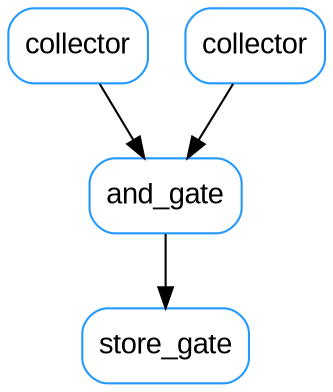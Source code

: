 digraph and_gate {
	node [color="#2299FF" fontcolor="#DDD" fontname=Arial shape=box style=rounded]
	39204944 [label=collector]
	47029408 [label=collector]
	37135600 [label=and_gate]
	37474064 [label=store_gate]
	39204944 -> 37135600
	47029408 -> 37135600
	37135600 -> 37474064
	overlap=false
	fontsize=12
	bgcolor="#00000000"
}

